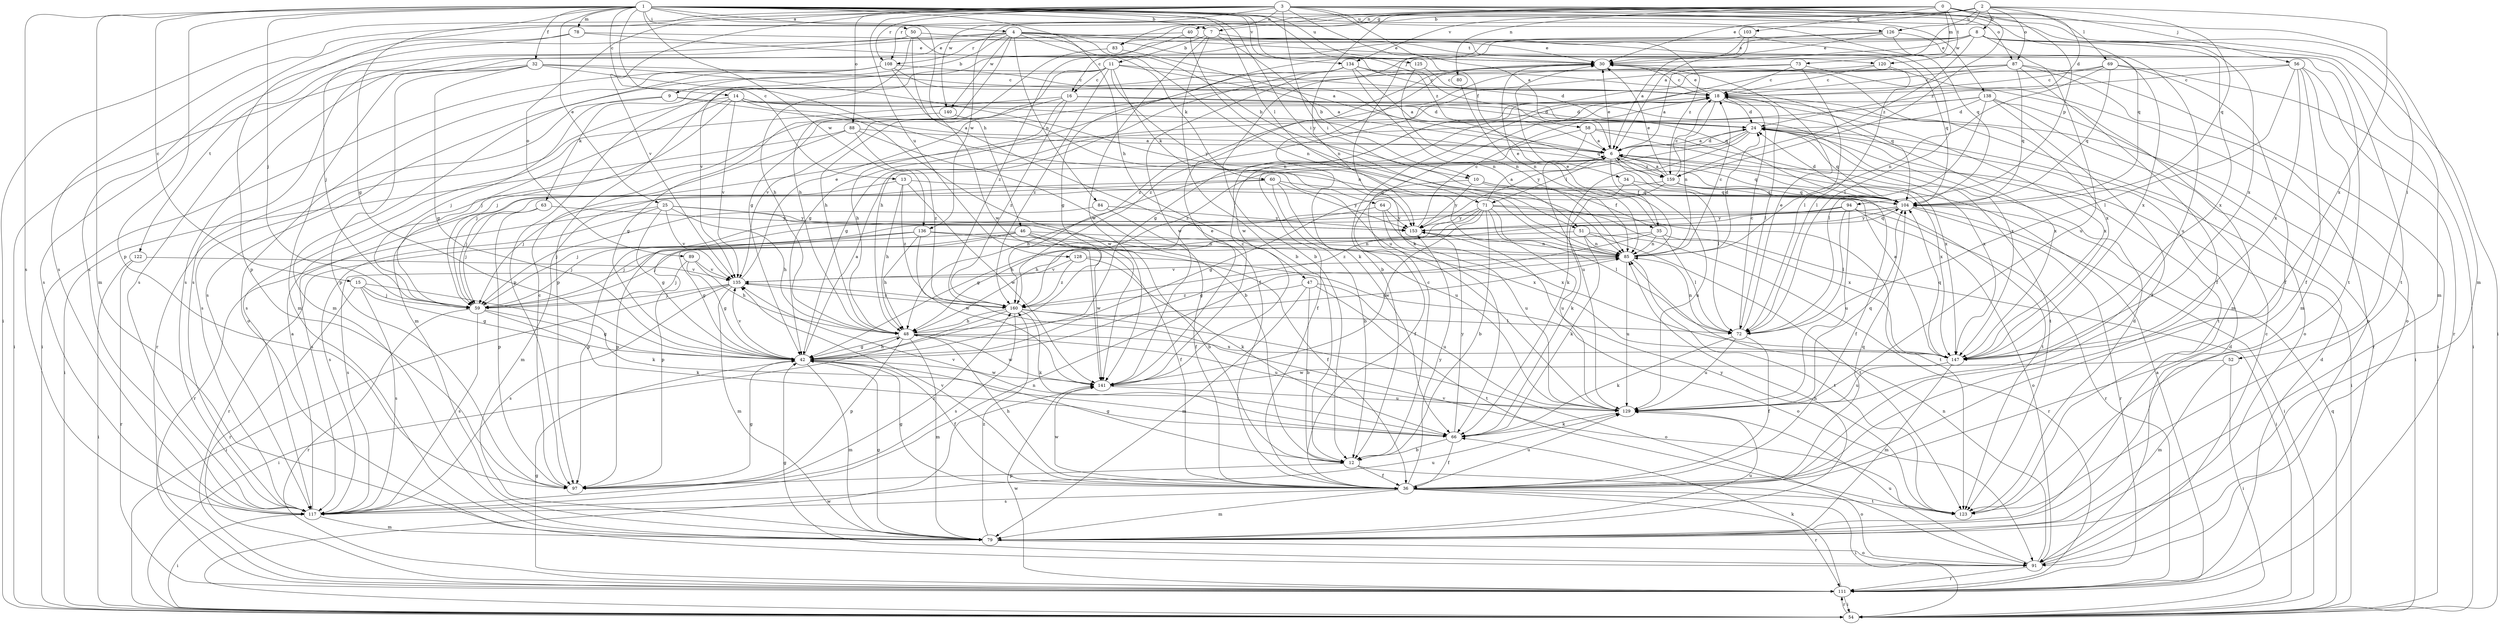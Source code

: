 strict digraph  {
0;
1;
2;
3;
4;
6;
7;
8;
9;
10;
11;
12;
13;
14;
15;
16;
18;
24;
25;
30;
32;
34;
35;
36;
40;
42;
46;
47;
48;
50;
51;
52;
54;
56;
58;
59;
60;
63;
64;
66;
69;
71;
72;
73;
78;
79;
80;
83;
84;
85;
87;
88;
89;
91;
94;
97;
103;
104;
108;
111;
117;
120;
122;
123;
125;
126;
128;
129;
134;
135;
136;
138;
140;
141;
147;
153;
159;
160;
0 -> 40  [label=g];
0 -> 56  [label=j];
0 -> 69  [label=l];
0 -> 73  [label=m];
0 -> 80  [label=n];
0 -> 94  [label=p];
0 -> 103  [label=q];
0 -> 108  [label=r];
0 -> 117  [label=s];
0 -> 120  [label=t];
0 -> 153  [label=y];
0 -> 159  [label=z];
1 -> 4  [label=a];
1 -> 7  [label=b];
1 -> 13  [label=c];
1 -> 14  [label=c];
1 -> 15  [label=c];
1 -> 25  [label=e];
1 -> 32  [label=f];
1 -> 42  [label=g];
1 -> 46  [label=h];
1 -> 47  [label=h];
1 -> 50  [label=i];
1 -> 51  [label=i];
1 -> 58  [label=j];
1 -> 59  [label=j];
1 -> 71  [label=l];
1 -> 78  [label=m];
1 -> 79  [label=m];
1 -> 97  [label=p];
1 -> 104  [label=q];
1 -> 117  [label=s];
1 -> 125  [label=u];
1 -> 134  [label=v];
1 -> 136  [label=w];
1 -> 147  [label=x];
1 -> 159  [label=z];
2 -> 6  [label=a];
2 -> 7  [label=b];
2 -> 8  [label=b];
2 -> 24  [label=d];
2 -> 30  [label=e];
2 -> 83  [label=n];
2 -> 87  [label=o];
2 -> 104  [label=q];
2 -> 126  [label=u];
2 -> 134  [label=v];
2 -> 136  [label=w];
2 -> 147  [label=x];
3 -> 6  [label=a];
3 -> 34  [label=f];
3 -> 51  [label=i];
3 -> 52  [label=i];
3 -> 54  [label=i];
3 -> 79  [label=m];
3 -> 83  [label=n];
3 -> 87  [label=o];
3 -> 88  [label=o];
3 -> 89  [label=o];
3 -> 104  [label=q];
3 -> 108  [label=r];
3 -> 117  [label=s];
3 -> 126  [label=u];
3 -> 128  [label=u];
3 -> 135  [label=v];
3 -> 138  [label=w];
3 -> 140  [label=w];
4 -> 9  [label=b];
4 -> 10  [label=b];
4 -> 30  [label=e];
4 -> 48  [label=h];
4 -> 60  [label=k];
4 -> 84  [label=n];
4 -> 85  [label=n];
4 -> 104  [label=q];
4 -> 108  [label=r];
4 -> 117  [label=s];
4 -> 120  [label=t];
4 -> 122  [label=t];
4 -> 140  [label=w];
6 -> 24  [label=d];
6 -> 30  [label=e];
6 -> 35  [label=f];
6 -> 48  [label=h];
6 -> 54  [label=i];
6 -> 71  [label=l];
6 -> 72  [label=l];
6 -> 104  [label=q];
6 -> 147  [label=x];
6 -> 159  [label=z];
7 -> 10  [label=b];
7 -> 11  [label=b];
7 -> 12  [label=b];
7 -> 141  [label=w];
7 -> 159  [label=z];
8 -> 12  [label=b];
8 -> 16  [label=c];
8 -> 30  [label=e];
8 -> 54  [label=i];
8 -> 79  [label=m];
8 -> 117  [label=s];
8 -> 129  [label=u];
8 -> 147  [label=x];
8 -> 159  [label=z];
9 -> 6  [label=a];
9 -> 24  [label=d];
9 -> 59  [label=j];
9 -> 111  [label=r];
10 -> 35  [label=f];
10 -> 36  [label=f];
10 -> 104  [label=q];
10 -> 123  [label=t];
10 -> 153  [label=y];
11 -> 6  [label=a];
11 -> 16  [label=c];
11 -> 24  [label=d];
11 -> 48  [label=h];
11 -> 63  [label=k];
11 -> 64  [label=k];
11 -> 117  [label=s];
11 -> 153  [label=y];
11 -> 160  [label=z];
12 -> 18  [label=c];
12 -> 36  [label=f];
12 -> 42  [label=g];
12 -> 91  [label=o];
12 -> 97  [label=p];
13 -> 48  [label=h];
13 -> 104  [label=q];
13 -> 117  [label=s];
13 -> 141  [label=w];
13 -> 160  [label=z];
14 -> 24  [label=d];
14 -> 59  [label=j];
14 -> 79  [label=m];
14 -> 104  [label=q];
14 -> 117  [label=s];
14 -> 135  [label=v];
14 -> 141  [label=w];
14 -> 147  [label=x];
15 -> 42  [label=g];
15 -> 59  [label=j];
15 -> 66  [label=k];
15 -> 111  [label=r];
15 -> 117  [label=s];
16 -> 24  [label=d];
16 -> 48  [label=h];
16 -> 117  [label=s];
16 -> 135  [label=v];
16 -> 147  [label=x];
16 -> 160  [label=z];
18 -> 24  [label=d];
18 -> 30  [label=e];
18 -> 54  [label=i];
18 -> 72  [label=l];
18 -> 85  [label=n];
18 -> 147  [label=x];
24 -> 6  [label=a];
24 -> 66  [label=k];
24 -> 104  [label=q];
24 -> 123  [label=t];
24 -> 147  [label=x];
24 -> 153  [label=y];
24 -> 160  [label=z];
25 -> 42  [label=g];
25 -> 48  [label=h];
25 -> 111  [label=r];
25 -> 117  [label=s];
25 -> 135  [label=v];
25 -> 147  [label=x];
25 -> 153  [label=y];
30 -> 18  [label=c];
30 -> 66  [label=k];
30 -> 147  [label=x];
32 -> 18  [label=c];
32 -> 42  [label=g];
32 -> 54  [label=i];
32 -> 79  [label=m];
32 -> 85  [label=n];
32 -> 97  [label=p];
32 -> 129  [label=u];
34 -> 66  [label=k];
34 -> 104  [label=q];
34 -> 129  [label=u];
35 -> 30  [label=e];
35 -> 42  [label=g];
35 -> 54  [label=i];
35 -> 59  [label=j];
35 -> 72  [label=l];
35 -> 85  [label=n];
36 -> 42  [label=g];
36 -> 48  [label=h];
36 -> 54  [label=i];
36 -> 79  [label=m];
36 -> 104  [label=q];
36 -> 111  [label=r];
36 -> 117  [label=s];
36 -> 123  [label=t];
36 -> 129  [label=u];
36 -> 135  [label=v];
36 -> 141  [label=w];
36 -> 153  [label=y];
40 -> 30  [label=e];
40 -> 85  [label=n];
40 -> 117  [label=s];
40 -> 160  [label=z];
42 -> 6  [label=a];
42 -> 36  [label=f];
42 -> 48  [label=h];
42 -> 79  [label=m];
42 -> 135  [label=v];
42 -> 141  [label=w];
46 -> 12  [label=b];
46 -> 36  [label=f];
46 -> 42  [label=g];
46 -> 59  [label=j];
46 -> 85  [label=n];
46 -> 111  [label=r];
46 -> 141  [label=w];
47 -> 12  [label=b];
47 -> 79  [label=m];
47 -> 123  [label=t];
47 -> 129  [label=u];
47 -> 160  [label=z];
48 -> 42  [label=g];
48 -> 79  [label=m];
48 -> 85  [label=n];
48 -> 97  [label=p];
48 -> 129  [label=u];
48 -> 141  [label=w];
48 -> 147  [label=x];
50 -> 30  [label=e];
50 -> 48  [label=h];
50 -> 117  [label=s];
50 -> 141  [label=w];
50 -> 147  [label=x];
51 -> 66  [label=k];
51 -> 85  [label=n];
51 -> 111  [label=r];
51 -> 117  [label=s];
51 -> 123  [label=t];
52 -> 54  [label=i];
52 -> 79  [label=m];
52 -> 141  [label=w];
54 -> 104  [label=q];
54 -> 111  [label=r];
54 -> 141  [label=w];
56 -> 18  [label=c];
56 -> 36  [label=f];
56 -> 72  [label=l];
56 -> 79  [label=m];
56 -> 97  [label=p];
56 -> 111  [label=r];
56 -> 147  [label=x];
58 -> 6  [label=a];
58 -> 36  [label=f];
58 -> 123  [label=t];
58 -> 129  [label=u];
58 -> 147  [label=x];
59 -> 42  [label=g];
59 -> 66  [label=k];
59 -> 111  [label=r];
59 -> 117  [label=s];
60 -> 12  [label=b];
60 -> 59  [label=j];
60 -> 79  [label=m];
60 -> 104  [label=q];
60 -> 129  [label=u];
60 -> 153  [label=y];
63 -> 59  [label=j];
63 -> 97  [label=p];
63 -> 153  [label=y];
64 -> 48  [label=h];
64 -> 129  [label=u];
64 -> 147  [label=x];
64 -> 153  [label=y];
66 -> 12  [label=b];
66 -> 36  [label=f];
66 -> 135  [label=v];
66 -> 153  [label=y];
69 -> 18  [label=c];
69 -> 36  [label=f];
69 -> 42  [label=g];
69 -> 54  [label=i];
69 -> 85  [label=n];
69 -> 104  [label=q];
71 -> 6  [label=a];
71 -> 12  [label=b];
71 -> 42  [label=g];
71 -> 48  [label=h];
71 -> 72  [label=l];
71 -> 123  [label=t];
71 -> 129  [label=u];
71 -> 141  [label=w];
71 -> 147  [label=x];
71 -> 153  [label=y];
72 -> 18  [label=c];
72 -> 30  [label=e];
72 -> 36  [label=f];
72 -> 66  [label=k];
72 -> 85  [label=n];
72 -> 129  [label=u];
73 -> 6  [label=a];
73 -> 18  [label=c];
73 -> 72  [label=l];
73 -> 79  [label=m];
73 -> 97  [label=p];
78 -> 30  [label=e];
78 -> 59  [label=j];
78 -> 97  [label=p];
78 -> 123  [label=t];
79 -> 42  [label=g];
79 -> 85  [label=n];
79 -> 91  [label=o];
79 -> 129  [label=u];
79 -> 160  [label=z];
80 -> 85  [label=n];
83 -> 6  [label=a];
83 -> 42  [label=g];
84 -> 36  [label=f];
84 -> 59  [label=j];
84 -> 153  [label=y];
85 -> 18  [label=c];
85 -> 24  [label=d];
85 -> 30  [label=e];
85 -> 123  [label=t];
85 -> 129  [label=u];
85 -> 135  [label=v];
87 -> 12  [label=b];
87 -> 18  [label=c];
87 -> 36  [label=f];
87 -> 54  [label=i];
87 -> 91  [label=o];
87 -> 104  [label=q];
87 -> 141  [label=w];
87 -> 160  [label=z];
88 -> 6  [label=a];
88 -> 12  [label=b];
88 -> 54  [label=i];
88 -> 59  [label=j];
88 -> 160  [label=z];
89 -> 42  [label=g];
89 -> 48  [label=h];
89 -> 59  [label=j];
89 -> 135  [label=v];
91 -> 18  [label=c];
91 -> 24  [label=d];
91 -> 42  [label=g];
91 -> 85  [label=n];
91 -> 111  [label=r];
91 -> 129  [label=u];
94 -> 72  [label=l];
94 -> 91  [label=o];
94 -> 97  [label=p];
94 -> 111  [label=r];
94 -> 129  [label=u];
94 -> 153  [label=y];
94 -> 160  [label=z];
97 -> 18  [label=c];
97 -> 42  [label=g];
97 -> 160  [label=z];
103 -> 6  [label=a];
103 -> 30  [label=e];
103 -> 72  [label=l];
103 -> 135  [label=v];
104 -> 24  [label=d];
104 -> 54  [label=i];
104 -> 59  [label=j];
104 -> 97  [label=p];
104 -> 111  [label=r];
104 -> 153  [label=y];
108 -> 18  [label=c];
108 -> 36  [label=f];
108 -> 54  [label=i];
108 -> 79  [label=m];
108 -> 91  [label=o];
108 -> 104  [label=q];
111 -> 6  [label=a];
111 -> 24  [label=d];
111 -> 42  [label=g];
111 -> 54  [label=i];
111 -> 66  [label=k];
111 -> 141  [label=w];
117 -> 6  [label=a];
117 -> 54  [label=i];
117 -> 79  [label=m];
117 -> 85  [label=n];
117 -> 129  [label=u];
120 -> 18  [label=c];
120 -> 72  [label=l];
120 -> 91  [label=o];
120 -> 160  [label=z];
122 -> 54  [label=i];
122 -> 111  [label=r];
122 -> 135  [label=v];
123 -> 24  [label=d];
123 -> 135  [label=v];
123 -> 153  [label=y];
125 -> 18  [label=c];
125 -> 85  [label=n];
126 -> 30  [label=e];
126 -> 42  [label=g];
126 -> 66  [label=k];
126 -> 123  [label=t];
126 -> 129  [label=u];
128 -> 66  [label=k];
128 -> 91  [label=o];
128 -> 135  [label=v];
128 -> 160  [label=z];
129 -> 66  [label=k];
129 -> 104  [label=q];
134 -> 6  [label=a];
134 -> 18  [label=c];
134 -> 42  [label=g];
134 -> 48  [label=h];
134 -> 85  [label=n];
134 -> 104  [label=q];
134 -> 141  [label=w];
135 -> 30  [label=e];
135 -> 54  [label=i];
135 -> 59  [label=j];
135 -> 79  [label=m];
135 -> 117  [label=s];
135 -> 160  [label=z];
136 -> 36  [label=f];
136 -> 48  [label=h];
136 -> 59  [label=j];
136 -> 85  [label=n];
136 -> 97  [label=p];
136 -> 141  [label=w];
138 -> 24  [label=d];
138 -> 36  [label=f];
138 -> 42  [label=g];
138 -> 59  [label=j];
138 -> 72  [label=l];
138 -> 91  [label=o];
138 -> 111  [label=r];
140 -> 42  [label=g];
140 -> 85  [label=n];
141 -> 18  [label=c];
141 -> 30  [label=e];
141 -> 129  [label=u];
147 -> 6  [label=a];
147 -> 79  [label=m];
147 -> 104  [label=q];
147 -> 129  [label=u];
153 -> 18  [label=c];
153 -> 85  [label=n];
153 -> 104  [label=q];
159 -> 6  [label=a];
159 -> 18  [label=c];
159 -> 30  [label=e];
159 -> 36  [label=f];
159 -> 42  [label=g];
159 -> 59  [label=j];
159 -> 104  [label=q];
160 -> 48  [label=h];
160 -> 54  [label=i];
160 -> 66  [label=k];
160 -> 72  [label=l];
160 -> 91  [label=o];
160 -> 117  [label=s];
}
